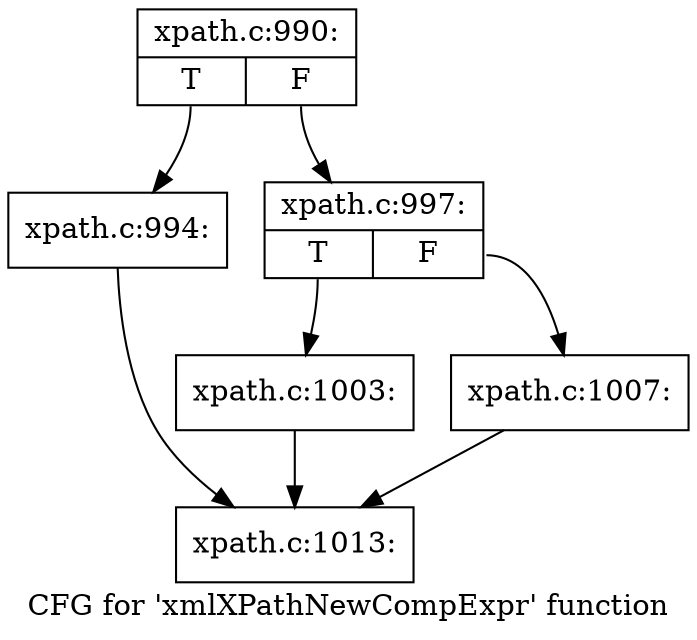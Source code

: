 digraph "CFG for 'xmlXPathNewCompExpr' function" {
	label="CFG for 'xmlXPathNewCompExpr' function";

	Node0x4d9ac20 [shape=record,label="{xpath.c:990:|{<s0>T|<s1>F}}"];
	Node0x4d9ac20:s0 -> Node0x4d9b3d0;
	Node0x4d9ac20:s1 -> Node0x4d9b420;
	Node0x4d9b3d0 [shape=record,label="{xpath.c:994:}"];
	Node0x4d9b3d0 -> Node0x4d88670;
	Node0x4d9b420 [shape=record,label="{xpath.c:997:|{<s0>T|<s1>F}}"];
	Node0x4d9b420:s0 -> Node0x4d9c8b0;
	Node0x4d9b420:s1 -> Node0x4d9c900;
	Node0x4d9c8b0 [shape=record,label="{xpath.c:1003:}"];
	Node0x4d9c8b0 -> Node0x4d88670;
	Node0x4d9c900 [shape=record,label="{xpath.c:1007:}"];
	Node0x4d9c900 -> Node0x4d88670;
	Node0x4d88670 [shape=record,label="{xpath.c:1013:}"];
}
